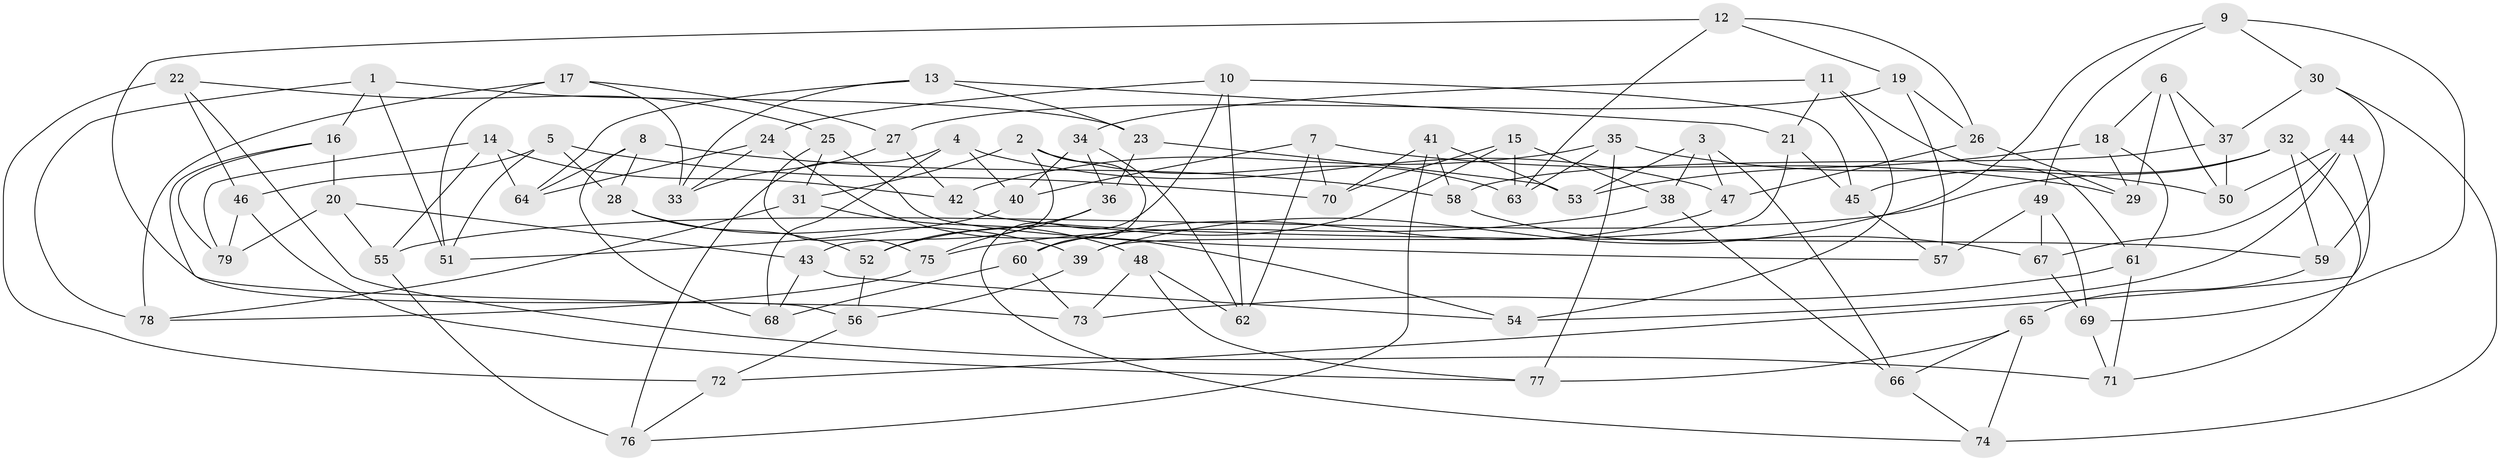// coarse degree distribution, {6: 0.425531914893617, 5: 0.19148936170212766, 4: 0.3191489361702128, 3: 0.06382978723404255}
// Generated by graph-tools (version 1.1) at 2025/52/02/27/25 19:52:31]
// undirected, 79 vertices, 158 edges
graph export_dot {
graph [start="1"]
  node [color=gray90,style=filled];
  1;
  2;
  3;
  4;
  5;
  6;
  7;
  8;
  9;
  10;
  11;
  12;
  13;
  14;
  15;
  16;
  17;
  18;
  19;
  20;
  21;
  22;
  23;
  24;
  25;
  26;
  27;
  28;
  29;
  30;
  31;
  32;
  33;
  34;
  35;
  36;
  37;
  38;
  39;
  40;
  41;
  42;
  43;
  44;
  45;
  46;
  47;
  48;
  49;
  50;
  51;
  52;
  53;
  54;
  55;
  56;
  57;
  58;
  59;
  60;
  61;
  62;
  63;
  64;
  65;
  66;
  67;
  68;
  69;
  70;
  71;
  72;
  73;
  74;
  75;
  76;
  77;
  78;
  79;
  1 -- 16;
  1 -- 51;
  1 -- 78;
  1 -- 23;
  2 -- 43;
  2 -- 63;
  2 -- 60;
  2 -- 31;
  3 -- 38;
  3 -- 66;
  3 -- 47;
  3 -- 53;
  4 -- 76;
  4 -- 47;
  4 -- 40;
  4 -- 68;
  5 -- 51;
  5 -- 70;
  5 -- 46;
  5 -- 28;
  6 -- 18;
  6 -- 50;
  6 -- 29;
  6 -- 37;
  7 -- 70;
  7 -- 40;
  7 -- 29;
  7 -- 62;
  8 -- 64;
  8 -- 58;
  8 -- 68;
  8 -- 28;
  9 -- 30;
  9 -- 49;
  9 -- 39;
  9 -- 69;
  10 -- 62;
  10 -- 45;
  10 -- 74;
  10 -- 24;
  11 -- 54;
  11 -- 34;
  11 -- 21;
  11 -- 61;
  12 -- 73;
  12 -- 19;
  12 -- 63;
  12 -- 26;
  13 -- 23;
  13 -- 64;
  13 -- 33;
  13 -- 21;
  14 -- 64;
  14 -- 79;
  14 -- 42;
  14 -- 55;
  15 -- 52;
  15 -- 38;
  15 -- 70;
  15 -- 63;
  16 -- 20;
  16 -- 79;
  16 -- 56;
  17 -- 33;
  17 -- 51;
  17 -- 78;
  17 -- 27;
  18 -- 29;
  18 -- 53;
  18 -- 61;
  19 -- 26;
  19 -- 27;
  19 -- 57;
  20 -- 43;
  20 -- 55;
  20 -- 79;
  21 -- 45;
  21 -- 39;
  22 -- 71;
  22 -- 25;
  22 -- 46;
  22 -- 72;
  23 -- 36;
  23 -- 53;
  24 -- 64;
  24 -- 33;
  24 -- 54;
  25 -- 57;
  25 -- 75;
  25 -- 31;
  26 -- 47;
  26 -- 29;
  27 -- 42;
  27 -- 33;
  28 -- 52;
  28 -- 39;
  30 -- 74;
  30 -- 37;
  30 -- 59;
  31 -- 48;
  31 -- 78;
  32 -- 59;
  32 -- 71;
  32 -- 45;
  32 -- 55;
  34 -- 62;
  34 -- 40;
  34 -- 36;
  35 -- 77;
  35 -- 42;
  35 -- 50;
  35 -- 63;
  36 -- 52;
  36 -- 75;
  37 -- 50;
  37 -- 58;
  38 -- 75;
  38 -- 66;
  39 -- 56;
  40 -- 51;
  41 -- 58;
  41 -- 76;
  41 -- 70;
  41 -- 53;
  42 -- 59;
  43 -- 68;
  43 -- 54;
  44 -- 50;
  44 -- 54;
  44 -- 72;
  44 -- 67;
  45 -- 57;
  46 -- 79;
  46 -- 77;
  47 -- 60;
  48 -- 77;
  48 -- 73;
  48 -- 62;
  49 -- 69;
  49 -- 57;
  49 -- 67;
  52 -- 56;
  55 -- 76;
  56 -- 72;
  58 -- 67;
  59 -- 65;
  60 -- 68;
  60 -- 73;
  61 -- 73;
  61 -- 71;
  65 -- 66;
  65 -- 74;
  65 -- 77;
  66 -- 74;
  67 -- 69;
  69 -- 71;
  72 -- 76;
  75 -- 78;
}
